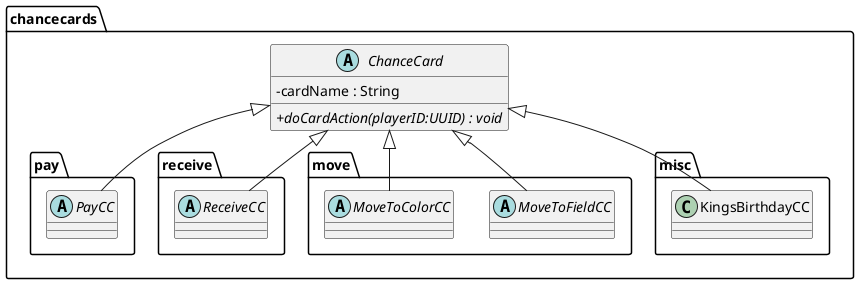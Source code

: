 @startuml
'https://plantuml.com/class-diagram

skinparam classAttributeIconSize 0

package chancecards {
    abstract class ChanceCard {
        -cardName : String

        {abstract} +doCardAction(playerID:UUID) : void
    }

    package pay {
        abstract class PayCC {
        }

        ChanceCard <|-- PayCC
    }

    package receive {
        abstract class ReceiveCC {
        }

        ChanceCard <|-- ReceiveCC
    }

    package move {
        abstract class MoveToFieldCC {
        }

        abstract class MoveToColorCC {
        }

        ChanceCard <|-- MoveToFieldCC
        ChanceCard <|-- MoveToColorCC
    }

    package misc {
        class KingsBirthdayCC {
        }

        ChanceCard <|-- KingsBirthdayCC
    }
}

@enduml